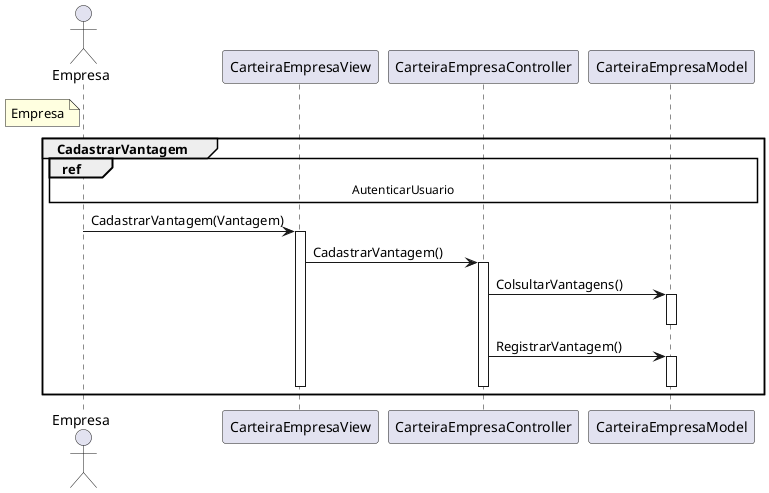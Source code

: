 @startuml Empresa

actor "Empresa" as Empresa
note left of Empresa #LightYellow
    Empresa
end note

participant "CarteiraEmpresaView" as CarteiraEmpresaView
participant "CarteiraEmpresaController" as CarteiraEmpresaController
participant "CarteiraEmpresaModel" as CarteiraEmpresaModel

group CadastrarVantagem
    ref over Empresa,CarteiraEmpresaView, CarteiraEmpresaController, CarteiraEmpresaModel : AutenticarUsuario
    Empresa -> CarteiraEmpresaView :  CadastrarVantagem(Vantagem)
    activate CarteiraEmpresaView
    CarteiraEmpresaView -> CarteiraEmpresaController : CadastrarVantagem()
    activate CarteiraEmpresaController
    CarteiraEmpresaController -> CarteiraEmpresaModel : ColsultarVantagens()
    activate CarteiraEmpresaModel
    deactivate CarteiraEmpresaModel
    CarteiraEmpresaController -> CarteiraEmpresaModel : RegistrarVantagem()
    activate CarteiraEmpresaModel
    deactivate  CarteiraEmpresaModel
    deactivate CarteiraEmpresaController
    deactivate CarteiraEmpresaView
end



@enduml